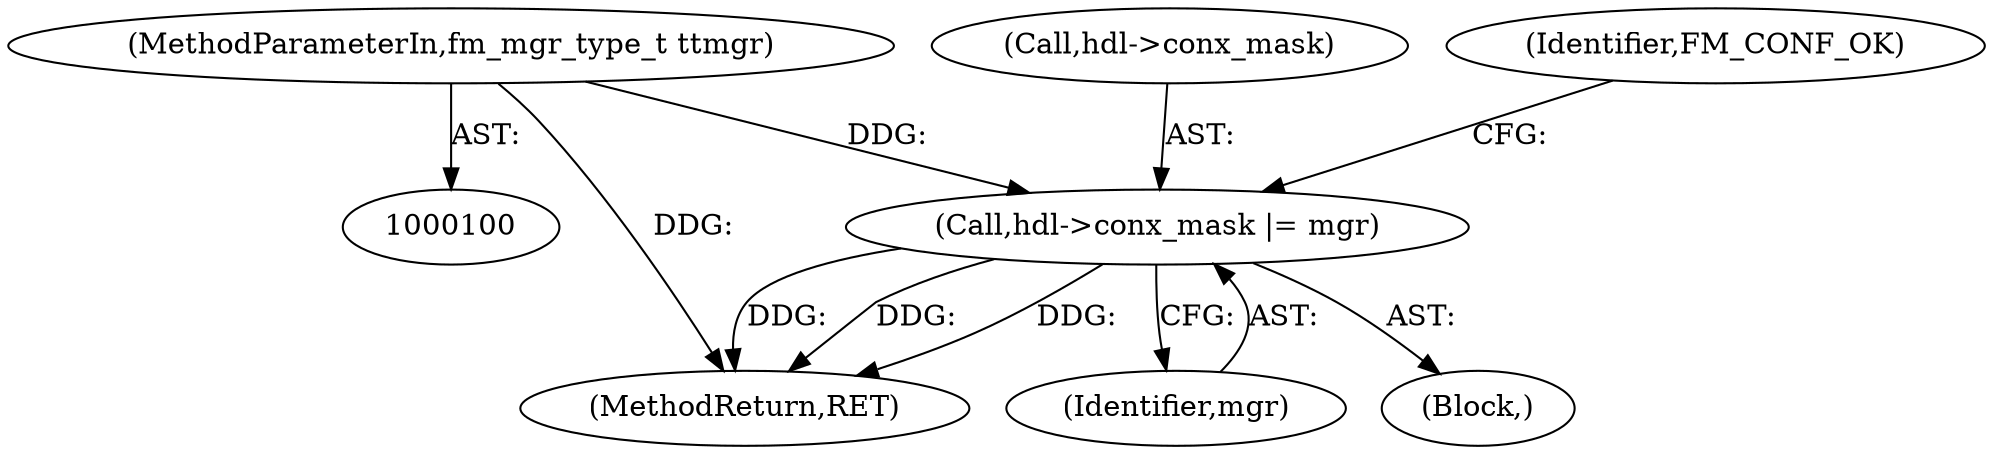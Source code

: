 digraph "0_opa-ff_c5759e7b76f5bf844be6c6641cc1b356bbc83869_3@pointer" {
"1000197" [label="(Call,hdl->conx_mask |= mgr)"];
"1000102" [label="(MethodParameterIn,fm_mgr_type_t \t\tmgr)"];
"1000197" [label="(Call,hdl->conx_mask |= mgr)"];
"1000198" [label="(Call,hdl->conx_mask)"];
"1000206" [label="(MethodReturn,RET)"];
"1000102" [label="(MethodParameterIn,fm_mgr_type_t \t\tmgr)"];
"1000203" [label="(Identifier,FM_CONF_OK)"];
"1000201" [label="(Identifier,mgr)"];
"1000196" [label="(Block,)"];
"1000197" -> "1000196"  [label="AST: "];
"1000197" -> "1000201"  [label="CFG: "];
"1000198" -> "1000197"  [label="AST: "];
"1000201" -> "1000197"  [label="AST: "];
"1000203" -> "1000197"  [label="CFG: "];
"1000197" -> "1000206"  [label="DDG: "];
"1000197" -> "1000206"  [label="DDG: "];
"1000197" -> "1000206"  [label="DDG: "];
"1000102" -> "1000197"  [label="DDG: "];
"1000102" -> "1000100"  [label="AST: "];
"1000102" -> "1000206"  [label="DDG: "];
}

